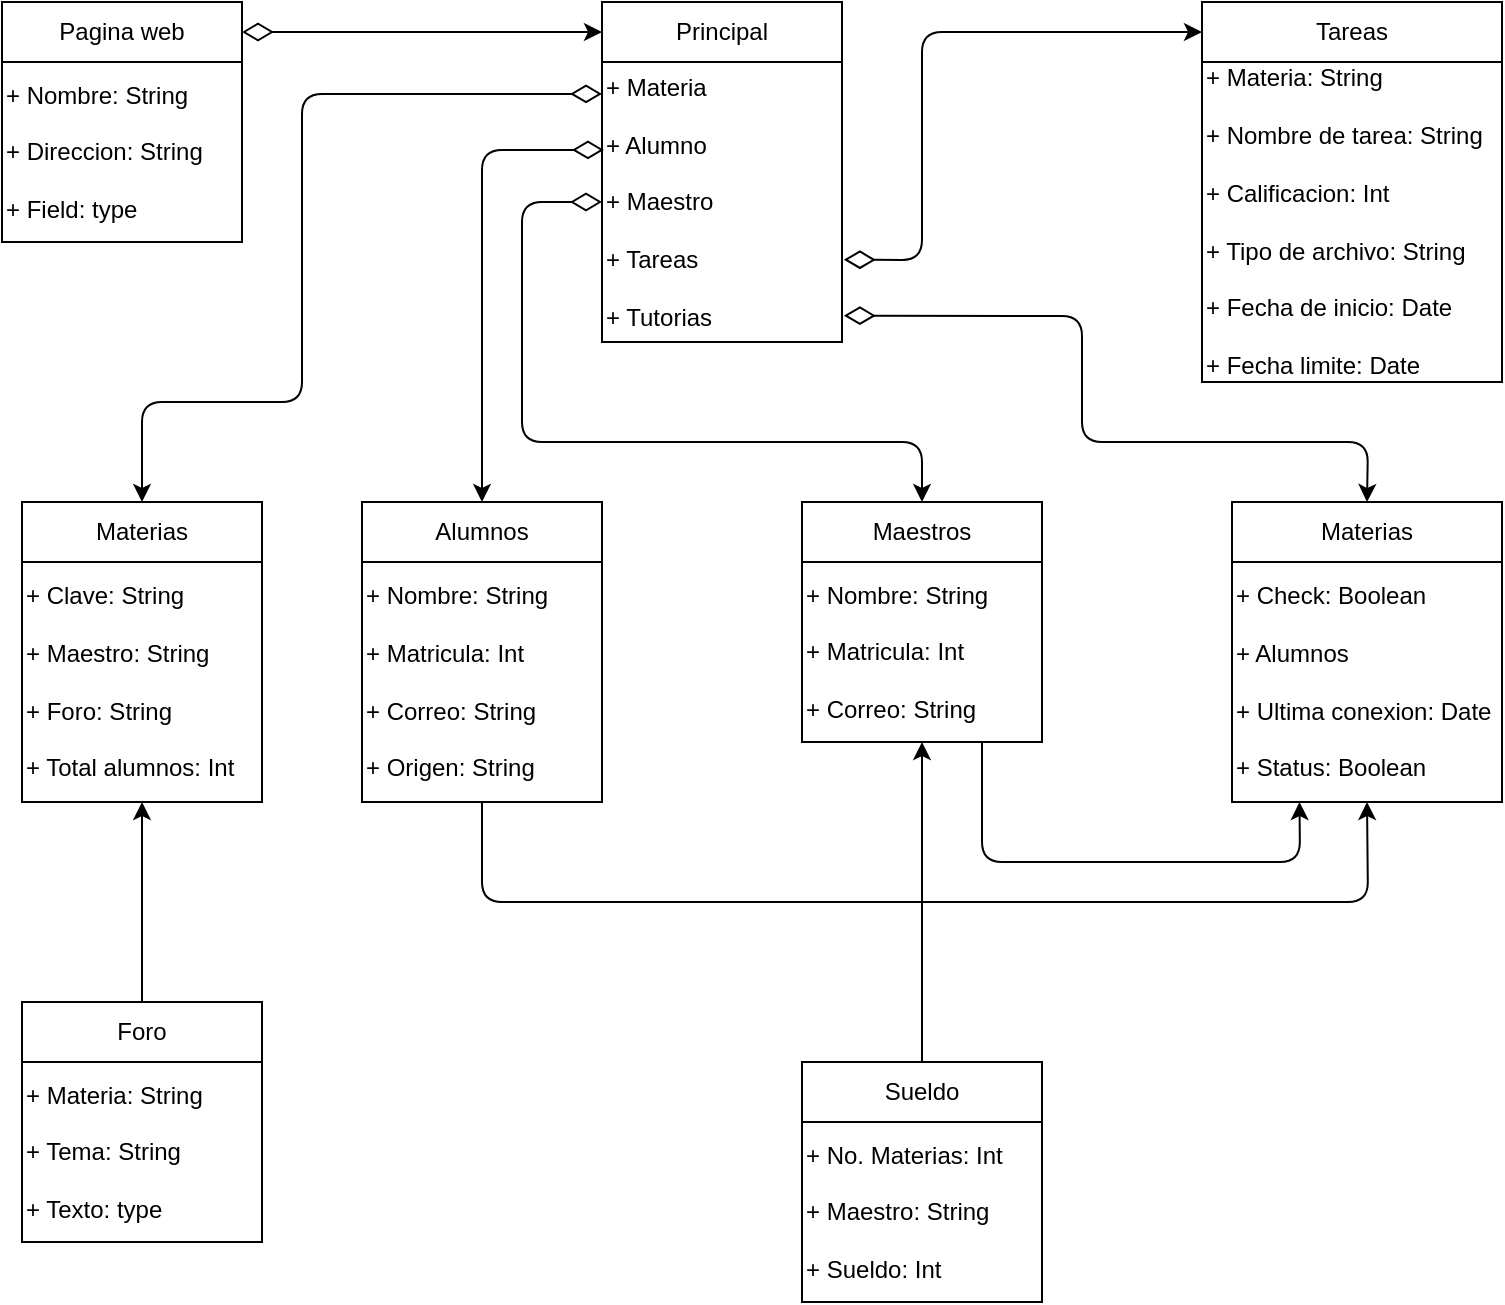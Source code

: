<mxfile version="14.2.4" type="embed">
    <diagram id="lNrZd_VgP9QdX5LxuxCe" name="Página-1">
        <mxGraphModel dx="408" dy="813" grid="1" gridSize="10" guides="1" tooltips="1" connect="1" arrows="1" fold="1" page="1" pageScale="1" pageWidth="827" pageHeight="1169" math="0" shadow="0">
            <root>
                <mxCell id="0"/>
                <mxCell id="1" parent="0"/>
                <mxCell id="2" value="Principal" style="rounded=0;whiteSpace=wrap;html=1;" vertex="1" parent="1">
                    <mxGeometry x="340" y="70" width="120" height="30" as="geometry"/>
                </mxCell>
                <mxCell id="3" value="+ Materia: String&lt;br&gt;&lt;br&gt;+ Nombre de tarea: String&lt;br&gt;&lt;br&gt;+ Calificacion: Int&lt;br&gt;&lt;br&gt;+ Tipo de archivo: String&lt;br&gt;&lt;br&gt;+ Fecha de inicio: Date&lt;br&gt;&lt;br&gt;+ Fecha limite: Date" style="rounded=0;whiteSpace=wrap;html=1;align=left;" vertex="1" parent="1">
                    <mxGeometry x="640" y="100" width="150" height="160" as="geometry"/>
                </mxCell>
                <mxCell id="5" value="Pagina web" style="rounded=0;whiteSpace=wrap;html=1;" vertex="1" parent="1">
                    <mxGeometry x="40" y="70" width="120" height="30" as="geometry"/>
                </mxCell>
                <mxCell id="6" value="+ Nombre: String&lt;br&gt;&lt;br&gt;+ Direccion: String&lt;br&gt;&lt;br&gt;+ Field: type" style="rounded=0;whiteSpace=wrap;html=1;align=left;" vertex="1" parent="1">
                    <mxGeometry x="40" y="100" width="120" height="90" as="geometry"/>
                </mxCell>
                <mxCell id="7" value="Tareas" style="rounded=0;whiteSpace=wrap;html=1;" vertex="1" parent="1">
                    <mxGeometry x="640" y="70" width="150" height="30" as="geometry"/>
                </mxCell>
                <mxCell id="8" value="+ Materia&lt;br&gt;&lt;br&gt;+ Alumno&lt;br&gt;&lt;br&gt;+ Maestro&lt;br&gt;&lt;br&gt;+ Tareas&lt;br&gt;&lt;br&gt;+ Tutorias" style="rounded=0;whiteSpace=wrap;html=1;align=left;" vertex="1" parent="1">
                    <mxGeometry x="340" y="100" width="120" height="140" as="geometry"/>
                </mxCell>
                <mxCell id="9" value="Alumnos" style="rounded=0;whiteSpace=wrap;html=1;" vertex="1" parent="1">
                    <mxGeometry x="220" y="320" width="120" height="30" as="geometry"/>
                </mxCell>
                <mxCell id="10" value="+ Nombre: String&lt;br&gt;&lt;br&gt;+ Matricula: Int&lt;br&gt;&lt;br&gt;+ Correo: String&lt;br&gt;&lt;br&gt;+ Origen: String" style="rounded=0;whiteSpace=wrap;html=1;align=left;" vertex="1" parent="1">
                    <mxGeometry x="220" y="350" width="120" height="120" as="geometry"/>
                </mxCell>
                <mxCell id="11" value="Materias" style="rounded=0;whiteSpace=wrap;html=1;" vertex="1" parent="1">
                    <mxGeometry x="50" y="320" width="120" height="30" as="geometry"/>
                </mxCell>
                <mxCell id="12" value="+ Clave: String&lt;br&gt;&lt;br&gt;+ Maestro: String&lt;br&gt;&lt;br&gt;+ Foro: String&lt;br&gt;&lt;br&gt;+ Total alumnos: Int" style="rounded=0;whiteSpace=wrap;html=1;align=left;" vertex="1" parent="1">
                    <mxGeometry x="50" y="350" width="120" height="120" as="geometry"/>
                </mxCell>
                <mxCell id="13" value="Maestros" style="rounded=0;whiteSpace=wrap;html=1;" vertex="1" parent="1">
                    <mxGeometry x="440" y="320" width="120" height="30" as="geometry"/>
                </mxCell>
                <mxCell id="14" value="+ Nombre: String&lt;br&gt;&lt;br&gt;+ Matricula: Int&lt;br&gt;&lt;br&gt;+ Correo: String" style="rounded=0;whiteSpace=wrap;html=1;align=left;" vertex="1" parent="1">
                    <mxGeometry x="440" y="350" width="120" height="90" as="geometry"/>
                </mxCell>
                <mxCell id="15" value="Materias" style="rounded=0;whiteSpace=wrap;html=1;" vertex="1" parent="1">
                    <mxGeometry x="655" y="320" width="135" height="30" as="geometry"/>
                </mxCell>
                <mxCell id="16" value="+ Check: Boolean&lt;br&gt;&lt;br&gt;+ Alumnos&lt;br&gt;&lt;br&gt;+ Ultima conexion: Date&lt;br&gt;&lt;br&gt;+ Status: Boolean" style="rounded=0;whiteSpace=wrap;html=1;align=left;" vertex="1" parent="1">
                    <mxGeometry x="655" y="350" width="135" height="120" as="geometry"/>
                </mxCell>
                <mxCell id="17" value="Foro" style="rounded=0;whiteSpace=wrap;html=1;" vertex="1" parent="1">
                    <mxGeometry x="50" y="570" width="120" height="30" as="geometry"/>
                </mxCell>
                <mxCell id="18" value="+ Materia: String&lt;br&gt;&lt;br&gt;+ Tema: String&lt;br&gt;&lt;br&gt;+ Texto: type" style="rounded=0;whiteSpace=wrap;html=1;align=left;" vertex="1" parent="1">
                    <mxGeometry x="50" y="600" width="120" height="90" as="geometry"/>
                </mxCell>
                <mxCell id="19" value="Sueldo" style="rounded=0;whiteSpace=wrap;html=1;" vertex="1" parent="1">
                    <mxGeometry x="440" y="600" width="120" height="30" as="geometry"/>
                </mxCell>
                <mxCell id="20" value="+ No. Materias: Int&lt;br&gt;&lt;br&gt;+ Maestro: String&lt;br&gt;&lt;br&gt;+ Sueldo: Int" style="rounded=0;whiteSpace=wrap;html=1;align=left;" vertex="1" parent="1">
                    <mxGeometry x="440" y="630" width="120" height="90" as="geometry"/>
                </mxCell>
                <mxCell id="21" value="" style="endArrow=classic;startArrow=diamondThin;html=1;exitX=1;exitY=0.5;exitDx=0;exitDy=0;entryX=0;entryY=0.5;entryDx=0;entryDy=0;startFill=0;startSize=13;" edge="1" parent="1" source="5" target="2">
                    <mxGeometry width="50" height="50" relative="1" as="geometry">
                        <mxPoint x="230" y="150" as="sourcePoint"/>
                        <mxPoint x="280" y="100" as="targetPoint"/>
                    </mxGeometry>
                </mxCell>
                <mxCell id="22" value="" style="endArrow=diamondThin;startArrow=classic;html=1;entryX=0.008;entryY=0.314;entryDx=0;entryDy=0;exitX=0.5;exitY=0;exitDx=0;exitDy=0;endFill=0;startSize=6;endSize=13;entryPerimeter=0;" edge="1" parent="1" source="9" target="8">
                    <mxGeometry width="50" height="50" relative="1" as="geometry">
                        <mxPoint x="220" y="190" as="sourcePoint"/>
                        <mxPoint x="270" y="140" as="targetPoint"/>
                        <Array as="points">
                            <mxPoint x="280" y="144"/>
                        </Array>
                    </mxGeometry>
                </mxCell>
                <mxCell id="23" value="" style="endArrow=diamondThin;startArrow=classic;html=1;entryX=0;entryY=0.114;entryDx=0;entryDy=0;exitX=0.5;exitY=0;exitDx=0;exitDy=0;endFill=0;startSize=6;endSize=13;entryPerimeter=0;" edge="1" parent="1" source="11" target="8">
                    <mxGeometry width="50" height="50" relative="1" as="geometry">
                        <mxPoint x="140" y="330" as="sourcePoint"/>
                        <mxPoint x="350" y="145" as="targetPoint"/>
                        <Array as="points">
                            <mxPoint x="110" y="270"/>
                            <mxPoint x="190" y="270"/>
                            <mxPoint x="190" y="116"/>
                        </Array>
                    </mxGeometry>
                </mxCell>
                <mxCell id="24" value="" style="endArrow=diamondThin;startArrow=classic;html=1;entryX=0;entryY=0.5;entryDx=0;entryDy=0;exitX=0.5;exitY=0;exitDx=0;exitDy=0;endFill=0;startSize=6;endSize=13;" edge="1" parent="1" source="13" target="8">
                    <mxGeometry width="50" height="50" relative="1" as="geometry">
                        <mxPoint x="280" y="330" as="sourcePoint"/>
                        <mxPoint x="350" y="180" as="targetPoint"/>
                        <Array as="points">
                            <mxPoint x="500" y="290"/>
                            <mxPoint x="300" y="290"/>
                            <mxPoint x="300" y="170"/>
                        </Array>
                    </mxGeometry>
                </mxCell>
                <mxCell id="25" value="" style="endArrow=classic;html=1;entryX=0.5;entryY=1;entryDx=0;entryDy=0;exitX=0.5;exitY=0;exitDx=0;exitDy=0;" edge="1" parent="1" source="17" target="12">
                    <mxGeometry width="50" height="50" relative="1" as="geometry">
                        <mxPoint x="80" y="550" as="sourcePoint"/>
                        <mxPoint x="130" y="500" as="targetPoint"/>
                    </mxGeometry>
                </mxCell>
                <mxCell id="26" value="" style="endArrow=classic;html=1;entryX=0.5;entryY=1;entryDx=0;entryDy=0;exitX=0.5;exitY=0;exitDx=0;exitDy=0;" edge="1" parent="1" source="19" target="14">
                    <mxGeometry width="50" height="50" relative="1" as="geometry">
                        <mxPoint x="480" y="560" as="sourcePoint"/>
                        <mxPoint x="530" y="510" as="targetPoint"/>
                    </mxGeometry>
                </mxCell>
                <mxCell id="27" value="" style="endArrow=diamondThin;startArrow=classic;html=1;entryX=1.008;entryY=0.706;entryDx=0;entryDy=0;exitX=0;exitY=0.5;exitDx=0;exitDy=0;endFill=0;startSize=6;endSize=13;entryPerimeter=0;" edge="1" parent="1" source="7" target="8">
                    <mxGeometry width="50" height="50" relative="1" as="geometry">
                        <mxPoint x="690" y="255" as="sourcePoint"/>
                        <mxPoint x="530" y="105" as="targetPoint"/>
                        <Array as="points">
                            <mxPoint x="500" y="85"/>
                            <mxPoint x="500" y="199"/>
                        </Array>
                    </mxGeometry>
                </mxCell>
                <mxCell id="28" value="" style="endArrow=diamondThin;startArrow=classic;html=1;entryX=1.008;entryY=0.706;entryDx=0;entryDy=0;exitX=0.5;exitY=0;exitDx=0;exitDy=0;endFill=0;startSize=6;endSize=13;entryPerimeter=0;" edge="1" parent="1" source="15">
                    <mxGeometry width="50" height="50" relative="1" as="geometry">
                        <mxPoint x="640.0" y="113" as="sourcePoint"/>
                        <mxPoint x="460.96" y="226.84" as="targetPoint"/>
                        <Array as="points">
                            <mxPoint x="723" y="290"/>
                            <mxPoint x="580" y="290"/>
                            <mxPoint x="580" y="227"/>
                        </Array>
                    </mxGeometry>
                </mxCell>
                <mxCell id="29" value="" style="endArrow=classic;html=1;exitX=0.5;exitY=1;exitDx=0;exitDy=0;entryX=0.5;entryY=1;entryDx=0;entryDy=0;" edge="1" parent="1" source="10" target="16">
                    <mxGeometry width="50" height="50" relative="1" as="geometry">
                        <mxPoint x="330" y="560" as="sourcePoint"/>
                        <mxPoint x="380" y="510" as="targetPoint"/>
                        <Array as="points">
                            <mxPoint x="280" y="520"/>
                            <mxPoint x="723" y="520"/>
                        </Array>
                    </mxGeometry>
                </mxCell>
                <mxCell id="30" value="" style="endArrow=classic;html=1;exitX=0.75;exitY=1;exitDx=0;exitDy=0;entryX=0.25;entryY=1;entryDx=0;entryDy=0;" edge="1" parent="1" source="14" target="16">
                    <mxGeometry width="50" height="50" relative="1" as="geometry">
                        <mxPoint x="540" y="510" as="sourcePoint"/>
                        <mxPoint x="590" y="460" as="targetPoint"/>
                        <Array as="points">
                            <mxPoint x="530" y="500"/>
                            <mxPoint x="689" y="500"/>
                        </Array>
                    </mxGeometry>
                </mxCell>
            </root>
        </mxGraphModel>
    </diagram>
</mxfile>